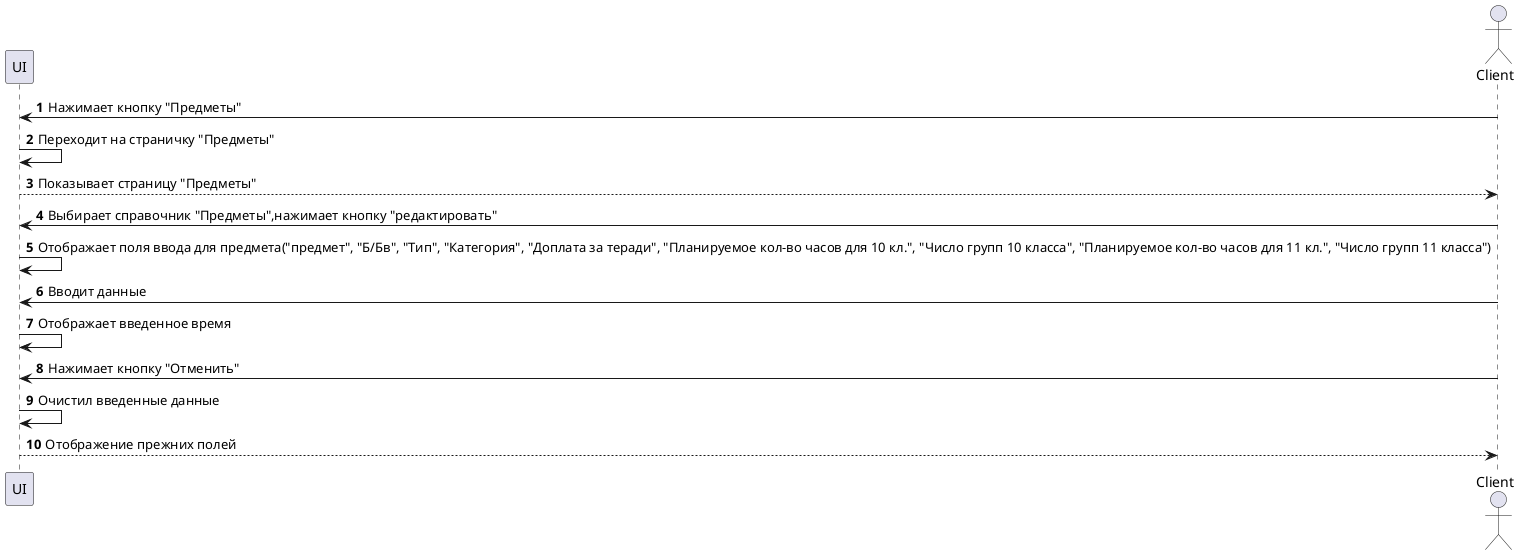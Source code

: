 @startuml Отмена редактирования предмета    
    autonumber

    actor Client
    
    participant UI
    participant Client

    Client -> UI: Нажимает кнопку "Предметы"
    UI -> UI: Переходит на страничку "Предметы"
    Client <-- UI: Показывает страницу "Предметы"

    Client -> UI: Выбирает справочник "Предметы",нажимает кнопку "редактировать"
    UI -> UI: Отображает поля ввода для предмета("предмет", "Б/Бв", "Тип", "Категория", "Доплата за теради", "Планируемое кол-во часов для 10 кл.", "Число групп 10 класса", "Планируемое кол-во часов для 11 кл.", "Число групп 11 класса")
    Client -> UI: Вводит данные
    UI -> UI: Отображает введенное время
    
    Client -> UI: Нажимает кнопку "Отменить"
    UI -> UI: Очистил введенные данные
    Client <-- UI: Отображение прежних полей
    
@enduml
